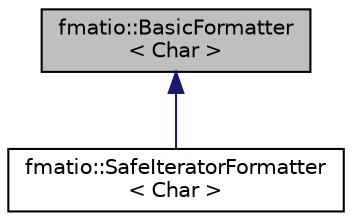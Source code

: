digraph "fmatio::BasicFormatter&lt; Char &gt;"
{
 // LATEX_PDF_SIZE
  edge [fontname="Helvetica",fontsize="10",labelfontname="Helvetica",labelfontsize="10"];
  node [fontname="Helvetica",fontsize="10",shape=record];
  Node1 [label="fmatio::BasicFormatter\l\< Char \>",height=0.2,width=0.4,color="black", fillcolor="grey75", style="filled", fontcolor="black",tooltip=" "];
  Node1 -> Node2 [dir="back",color="midnightblue",fontsize="10",style="solid",fontname="Helvetica"];
  Node2 [label="fmatio::SafeIteratorFormatter\l\< Char \>",height=0.2,width=0.4,color="black", fillcolor="white", style="filled",URL="$classfmatio_1_1SafeIteratorFormatter.html",tooltip=" "];
}
